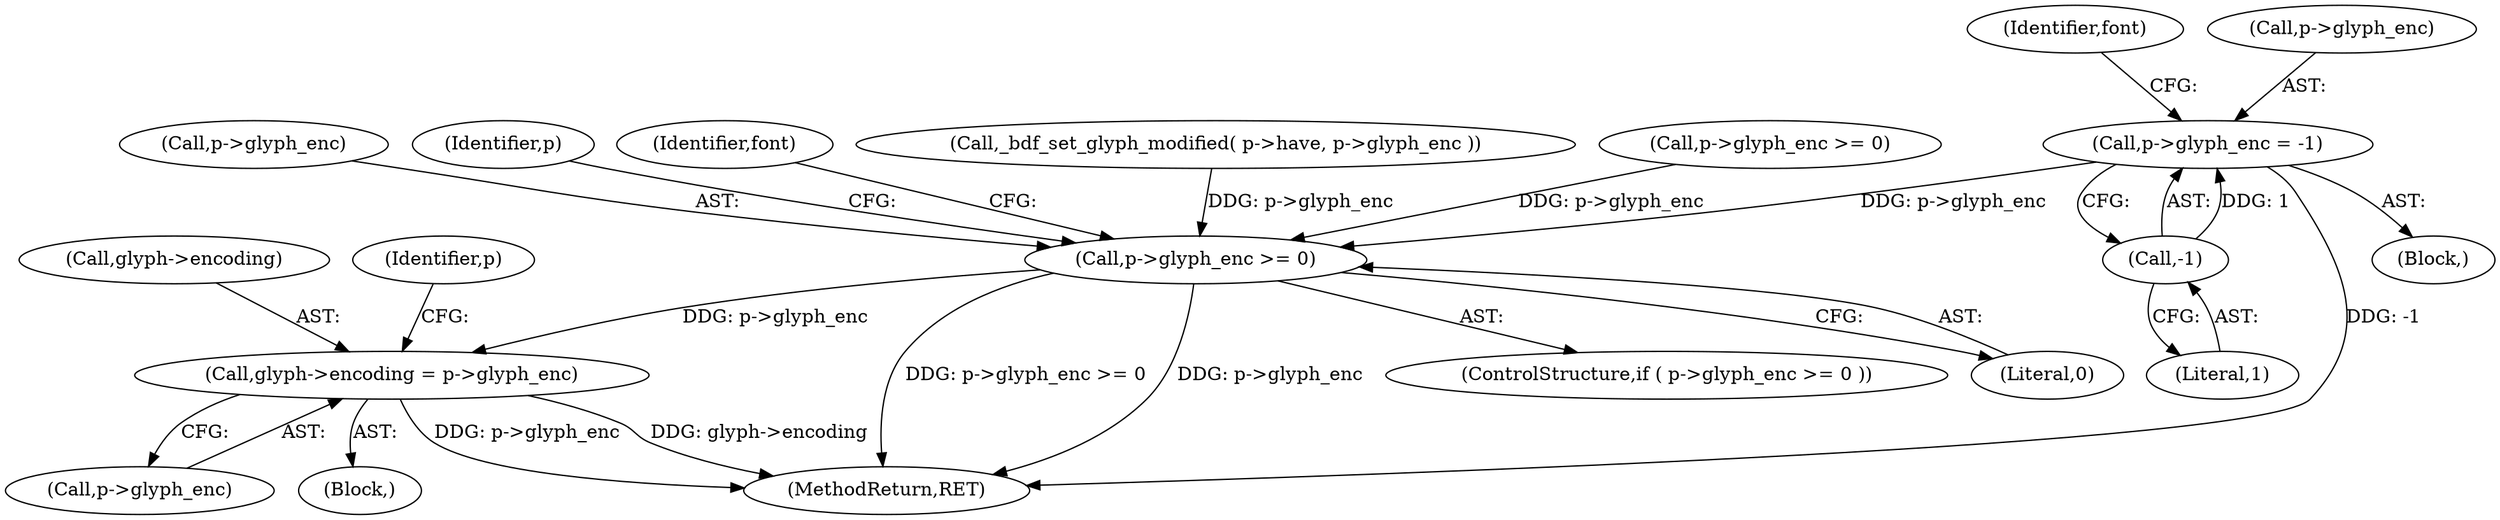 digraph "0_savannah_7f2e4f4f553f6836be7683f66226afac3fa979b8@pointer" {
"1000606" [label="(Call,p->glyph_enc = -1)"];
"1000610" [label="(Call,-1)"];
"1000626" [label="(Call,p->glyph_enc >= 0)"];
"1000677" [label="(Call,glyph->encoding = p->glyph_enc)"];
"1001562" [label="(MethodReturn,RET)"];
"1000627" [label="(Call,p->glyph_enc)"];
"1000614" [label="(Identifier,font)"];
"1000695" [label="(Identifier,p)"];
"1000635" [label="(Identifier,font)"];
"1000610" [label="(Call,-1)"];
"1000618" [label="(Call,_bdf_set_glyph_modified( p->have, p->glyph_enc ))"];
"1000611" [label="(Literal,1)"];
"1000681" [label="(Call,p->glyph_enc)"];
"1000625" [label="(ControlStructure,if ( p->glyph_enc >= 0 ))"];
"1000607" [label="(Call,p->glyph_enc)"];
"1000630" [label="(Literal,0)"];
"1000591" [label="(Call,p->glyph_enc >= 0)"];
"1000606" [label="(Call,p->glyph_enc = -1)"];
"1000678" [label="(Call,glyph->encoding)"];
"1000626" [label="(Call,p->glyph_enc >= 0)"];
"1000686" [label="(Identifier,p)"];
"1000605" [label="(Block,)"];
"1000677" [label="(Call,glyph->encoding = p->glyph_enc)"];
"1000631" [label="(Block,)"];
"1000606" -> "1000605"  [label="AST: "];
"1000606" -> "1000610"  [label="CFG: "];
"1000607" -> "1000606"  [label="AST: "];
"1000610" -> "1000606"  [label="AST: "];
"1000614" -> "1000606"  [label="CFG: "];
"1000606" -> "1001562"  [label="DDG: -1"];
"1000610" -> "1000606"  [label="DDG: 1"];
"1000606" -> "1000626"  [label="DDG: p->glyph_enc"];
"1000610" -> "1000611"  [label="CFG: "];
"1000611" -> "1000610"  [label="AST: "];
"1000626" -> "1000625"  [label="AST: "];
"1000626" -> "1000630"  [label="CFG: "];
"1000627" -> "1000626"  [label="AST: "];
"1000630" -> "1000626"  [label="AST: "];
"1000635" -> "1000626"  [label="CFG: "];
"1000695" -> "1000626"  [label="CFG: "];
"1000626" -> "1001562"  [label="DDG: p->glyph_enc >= 0"];
"1000626" -> "1001562"  [label="DDG: p->glyph_enc"];
"1000618" -> "1000626"  [label="DDG: p->glyph_enc"];
"1000591" -> "1000626"  [label="DDG: p->glyph_enc"];
"1000626" -> "1000677"  [label="DDG: p->glyph_enc"];
"1000677" -> "1000631"  [label="AST: "];
"1000677" -> "1000681"  [label="CFG: "];
"1000678" -> "1000677"  [label="AST: "];
"1000681" -> "1000677"  [label="AST: "];
"1000686" -> "1000677"  [label="CFG: "];
"1000677" -> "1001562"  [label="DDG: p->glyph_enc"];
"1000677" -> "1001562"  [label="DDG: glyph->encoding"];
}
